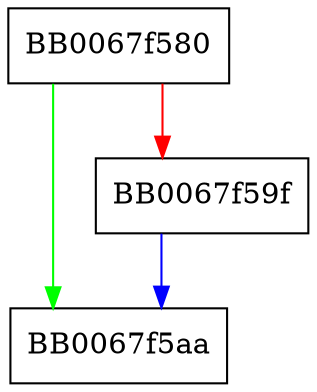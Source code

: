 digraph X509_STORE_CTX_new {
  node [shape="box"];
  graph [splines=ortho];
  BB0067f580 -> BB0067f5aa [color="green"];
  BB0067f580 -> BB0067f59f [color="red"];
  BB0067f59f -> BB0067f5aa [color="blue"];
}